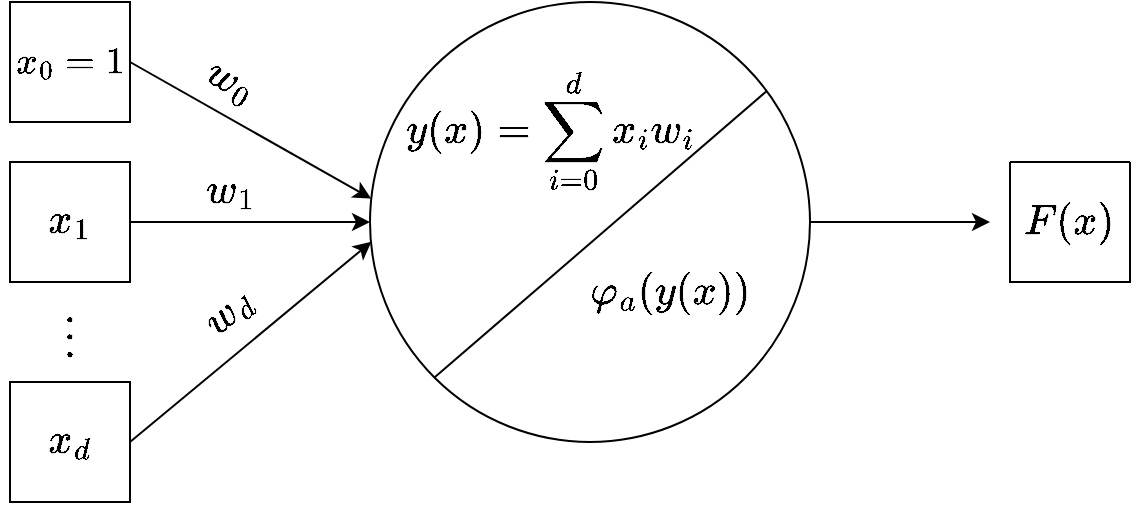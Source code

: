 <mxfile version="21.1.4" type="github">
  <diagram id="hfHx5xJ_6ahI2qig_VOx" name="Sivu-1">
    <mxGraphModel dx="1621" dy="422" grid="1" gridSize="10" guides="1" tooltips="1" connect="1" arrows="1" fold="1" page="1" pageScale="1" pageWidth="827" pageHeight="1169" math="1" shadow="0">
      <root>
        <mxCell id="0" />
        <mxCell id="1" parent="0" />
        <mxCell id="5z1xVIaoIuraostgJcd_-95" value="" style="group" parent="1" vertex="1" connectable="0">
          <mxGeometry x="-693" y="480" width="560" height="250" as="geometry" />
        </mxCell>
        <mxCell id="5z1xVIaoIuraostgJcd_-56" value="" style="group" parent="5z1xVIaoIuraostgJcd_-95" vertex="1" connectable="0">
          <mxGeometry x="180" width="220" height="220" as="geometry" />
        </mxCell>
        <mxCell id="5z1xVIaoIuraostgJcd_-4" value="" style="ellipse;whiteSpace=wrap;html=1;aspect=fixed;" parent="5z1xVIaoIuraostgJcd_-56" vertex="1">
          <mxGeometry width="220" height="220" as="geometry" />
        </mxCell>
        <mxCell id="5z1xVIaoIuraostgJcd_-33" value="" style="endArrow=none;html=1;rounded=0;fontSize=15;exitX=0;exitY=1;exitDx=0;exitDy=0;entryX=0.901;entryY=0.203;entryDx=0;entryDy=0;entryPerimeter=0;" parent="5z1xVIaoIuraostgJcd_-56" source="5z1xVIaoIuraostgJcd_-4" target="5z1xVIaoIuraostgJcd_-4" edge="1">
          <mxGeometry width="50" height="50" relative="1" as="geometry">
            <mxPoint x="32.218" y="183.052" as="sourcePoint" />
            <mxPoint x="187.782" y="27.488" as="targetPoint" />
          </mxGeometry>
        </mxCell>
        <mxCell id="5z1xVIaoIuraostgJcd_-75" value="&lt;font style=&quot;font-size: 18px;&quot;&gt;$$y(x) =\sum_{i = 0}^d x_i w_i$$&lt;/font&gt;" style="text;html=1;strokeColor=none;fillColor=none;align=center;verticalAlign=middle;whiteSpace=wrap;rounded=0;" parent="5z1xVIaoIuraostgJcd_-56" vertex="1">
          <mxGeometry x="60" y="50" width="60" height="30" as="geometry" />
        </mxCell>
        <mxCell id="5z1xVIaoIuraostgJcd_-84" value="$$ \varphi_a (y(x))$$" style="text;html=1;strokeColor=none;fillColor=none;align=center;verticalAlign=middle;whiteSpace=wrap;rounded=0;fontSize=18;" parent="5z1xVIaoIuraostgJcd_-56" vertex="1">
          <mxGeometry x="120" y="130" width="60" height="30" as="geometry" />
        </mxCell>
        <mxCell id="5z1xVIaoIuraostgJcd_-66" value="" style="endArrow=classic;html=1;rounded=0;entryX=0.003;entryY=0.545;entryDx=0;entryDy=0;fontSize=15;exitX=1;exitY=0.5;exitDx=0;exitDy=0;entryPerimeter=0;" parent="5z1xVIaoIuraostgJcd_-95" source="5z1xVIaoIuraostgJcd_-69" target="5z1xVIaoIuraostgJcd_-4" edge="1">
          <mxGeometry width="50" height="50" relative="1" as="geometry">
            <mxPoint x="200" y="234" as="sourcePoint" />
            <mxPoint x="280.0" y="174" as="targetPoint" />
          </mxGeometry>
        </mxCell>
        <mxCell id="5z1xVIaoIuraostgJcd_-85" value="" style="endArrow=classic;html=1;rounded=0;fontSize=18;exitX=1;exitY=0.5;exitDx=0;exitDy=0;" parent="5z1xVIaoIuraostgJcd_-95" source="5z1xVIaoIuraostgJcd_-4" edge="1">
          <mxGeometry width="50" height="50" relative="1" as="geometry">
            <mxPoint x="240" y="140" as="sourcePoint" />
            <mxPoint x="490" y="110" as="targetPoint" />
          </mxGeometry>
        </mxCell>
        <mxCell id="5z1xVIaoIuraostgJcd_-88" value="$$w_0$$" style="text;html=1;strokeColor=none;fillColor=none;align=center;verticalAlign=middle;whiteSpace=wrap;rounded=0;fontSize=18;rotation=30;" parent="5z1xVIaoIuraostgJcd_-95" vertex="1">
          <mxGeometry x="80" y="30" width="60" height="20" as="geometry" />
        </mxCell>
        <mxCell id="5z1xVIaoIuraostgJcd_-89" value="$$w_d$$" style="text;html=1;strokeColor=none;fillColor=none;align=center;verticalAlign=middle;whiteSpace=wrap;rounded=0;fontSize=18;rotation=-40;" parent="5z1xVIaoIuraostgJcd_-95" vertex="1">
          <mxGeometry x="80" y="140" width="60" height="30" as="geometry" />
        </mxCell>
        <mxCell id="5z1xVIaoIuraostgJcd_-91" value="" style="group" parent="5z1xVIaoIuraostgJcd_-95" vertex="1" connectable="0">
          <mxGeometry width="60" height="250" as="geometry" />
        </mxCell>
        <mxCell id="5z1xVIaoIuraostgJcd_-54" value="" style="group" parent="5z1xVIaoIuraostgJcd_-91" vertex="1" connectable="0">
          <mxGeometry width="60" height="60" as="geometry" />
        </mxCell>
        <mxCell id="5z1xVIaoIuraostgJcd_-19" value="" style="whiteSpace=wrap;html=1;aspect=fixed;fontSize=18;" parent="5z1xVIaoIuraostgJcd_-54" vertex="1">
          <mxGeometry width="60" height="60" as="geometry" />
        </mxCell>
        <mxCell id="5z1xVIaoIuraostgJcd_-21" value="&lt;div style=&quot;font-size: 16px;&quot;&gt;&lt;font style=&quot;font-size: 16px;&quot;&gt;$$x_0 = 1$$&lt;/font&gt;&lt;/div&gt;" style="text;html=1;strokeColor=none;fillColor=none;align=center;verticalAlign=middle;whiteSpace=wrap;rounded=0;fontSize=18;" parent="5z1xVIaoIuraostgJcd_-54" vertex="1">
          <mxGeometry y="15" width="60" height="30" as="geometry" />
        </mxCell>
        <mxCell id="5z1xVIaoIuraostgJcd_-55" value="" style="group" parent="5z1xVIaoIuraostgJcd_-91" vertex="1" connectable="0">
          <mxGeometry y="80" width="60" height="60" as="geometry" />
        </mxCell>
        <mxCell id="5z1xVIaoIuraostgJcd_-20" value="&lt;div&gt;$$x_1$$&lt;/div&gt;" style="whiteSpace=wrap;html=1;aspect=fixed;fontSize=18;" parent="5z1xVIaoIuraostgJcd_-55" vertex="1">
          <mxGeometry width="60" height="60" as="geometry" />
        </mxCell>
        <mxCell id="5z1xVIaoIuraostgJcd_-67" value="" style="group" parent="5z1xVIaoIuraostgJcd_-91" vertex="1" connectable="0">
          <mxGeometry y="190" width="60" height="60" as="geometry" />
        </mxCell>
        <mxCell id="5z1xVIaoIuraostgJcd_-68" value="" style="whiteSpace=wrap;html=1;aspect=fixed;fontSize=18;" parent="5z1xVIaoIuraostgJcd_-67" vertex="1">
          <mxGeometry width="60" height="60" as="geometry" />
        </mxCell>
        <mxCell id="5z1xVIaoIuraostgJcd_-69" value="&lt;div&gt;$$x_d$$&lt;/div&gt;" style="text;html=1;strokeColor=none;fillColor=none;align=center;verticalAlign=middle;whiteSpace=wrap;rounded=0;fontSize=18;" parent="5z1xVIaoIuraostgJcd_-67" vertex="1">
          <mxGeometry y="15" width="60" height="30" as="geometry" />
        </mxCell>
        <mxCell id="5z1xVIaoIuraostgJcd_-90" value="$$\vdots $$" style="text;html=1;strokeColor=none;fillColor=none;align=center;verticalAlign=middle;whiteSpace=wrap;rounded=0;fontSize=18;" parent="5z1xVIaoIuraostgJcd_-91" vertex="1">
          <mxGeometry y="150" width="60" height="30" as="geometry" />
        </mxCell>
        <mxCell id="5z1xVIaoIuraostgJcd_-5" value="" style="endArrow=classic;html=1;rounded=0;exitX=1;exitY=0.5;exitDx=0;exitDy=0;entryX=0.003;entryY=0.447;entryDx=0;entryDy=0;fontSize=15;entryPerimeter=0;" parent="5z1xVIaoIuraostgJcd_-95" source="5z1xVIaoIuraostgJcd_-21" target="5z1xVIaoIuraostgJcd_-4" edge="1">
          <mxGeometry width="50" height="50" relative="1" as="geometry">
            <mxPoint x="200" y="34" as="sourcePoint" />
            <mxPoint x="280" y="94" as="targetPoint" />
          </mxGeometry>
        </mxCell>
        <mxCell id="5z1xVIaoIuraostgJcd_-10" value="" style="endArrow=classic;html=1;rounded=0;entryX=0;entryY=0.5;entryDx=0;entryDy=0;fontSize=15;exitX=1;exitY=0.5;exitDx=0;exitDy=0;" parent="5z1xVIaoIuraostgJcd_-95" source="5z1xVIaoIuraostgJcd_-20" target="5z1xVIaoIuraostgJcd_-4" edge="1">
          <mxGeometry width="50" height="50" relative="1" as="geometry">
            <mxPoint x="190" y="224" as="sourcePoint" />
            <mxPoint x="270.0" y="164" as="targetPoint" />
          </mxGeometry>
        </mxCell>
        <mxCell id="5z1xVIaoIuraostgJcd_-92" value="&lt;div&gt;$$w_1$$&lt;/div&gt;" style="text;html=1;strokeColor=none;fillColor=none;align=center;verticalAlign=middle;whiteSpace=wrap;rounded=0;fontSize=18;rotation=0;" parent="5z1xVIaoIuraostgJcd_-95" vertex="1">
          <mxGeometry x="80" y="80" width="60" height="30" as="geometry" />
        </mxCell>
        <mxCell id="5z1xVIaoIuraostgJcd_-93" value="" style="swimlane;startSize=0;fontSize=18;" parent="5z1xVIaoIuraostgJcd_-95" vertex="1">
          <mxGeometry x="500" y="80" width="60" height="60" as="geometry" />
        </mxCell>
        <mxCell id="5z1xVIaoIuraostgJcd_-86" value="$$F(x)$$" style="text;html=1;strokeColor=none;fillColor=none;align=center;verticalAlign=middle;whiteSpace=wrap;rounded=0;fontSize=18;" parent="5z1xVIaoIuraostgJcd_-93" vertex="1">
          <mxGeometry y="15" width="60" height="30" as="geometry" />
        </mxCell>
      </root>
    </mxGraphModel>
  </diagram>
</mxfile>
